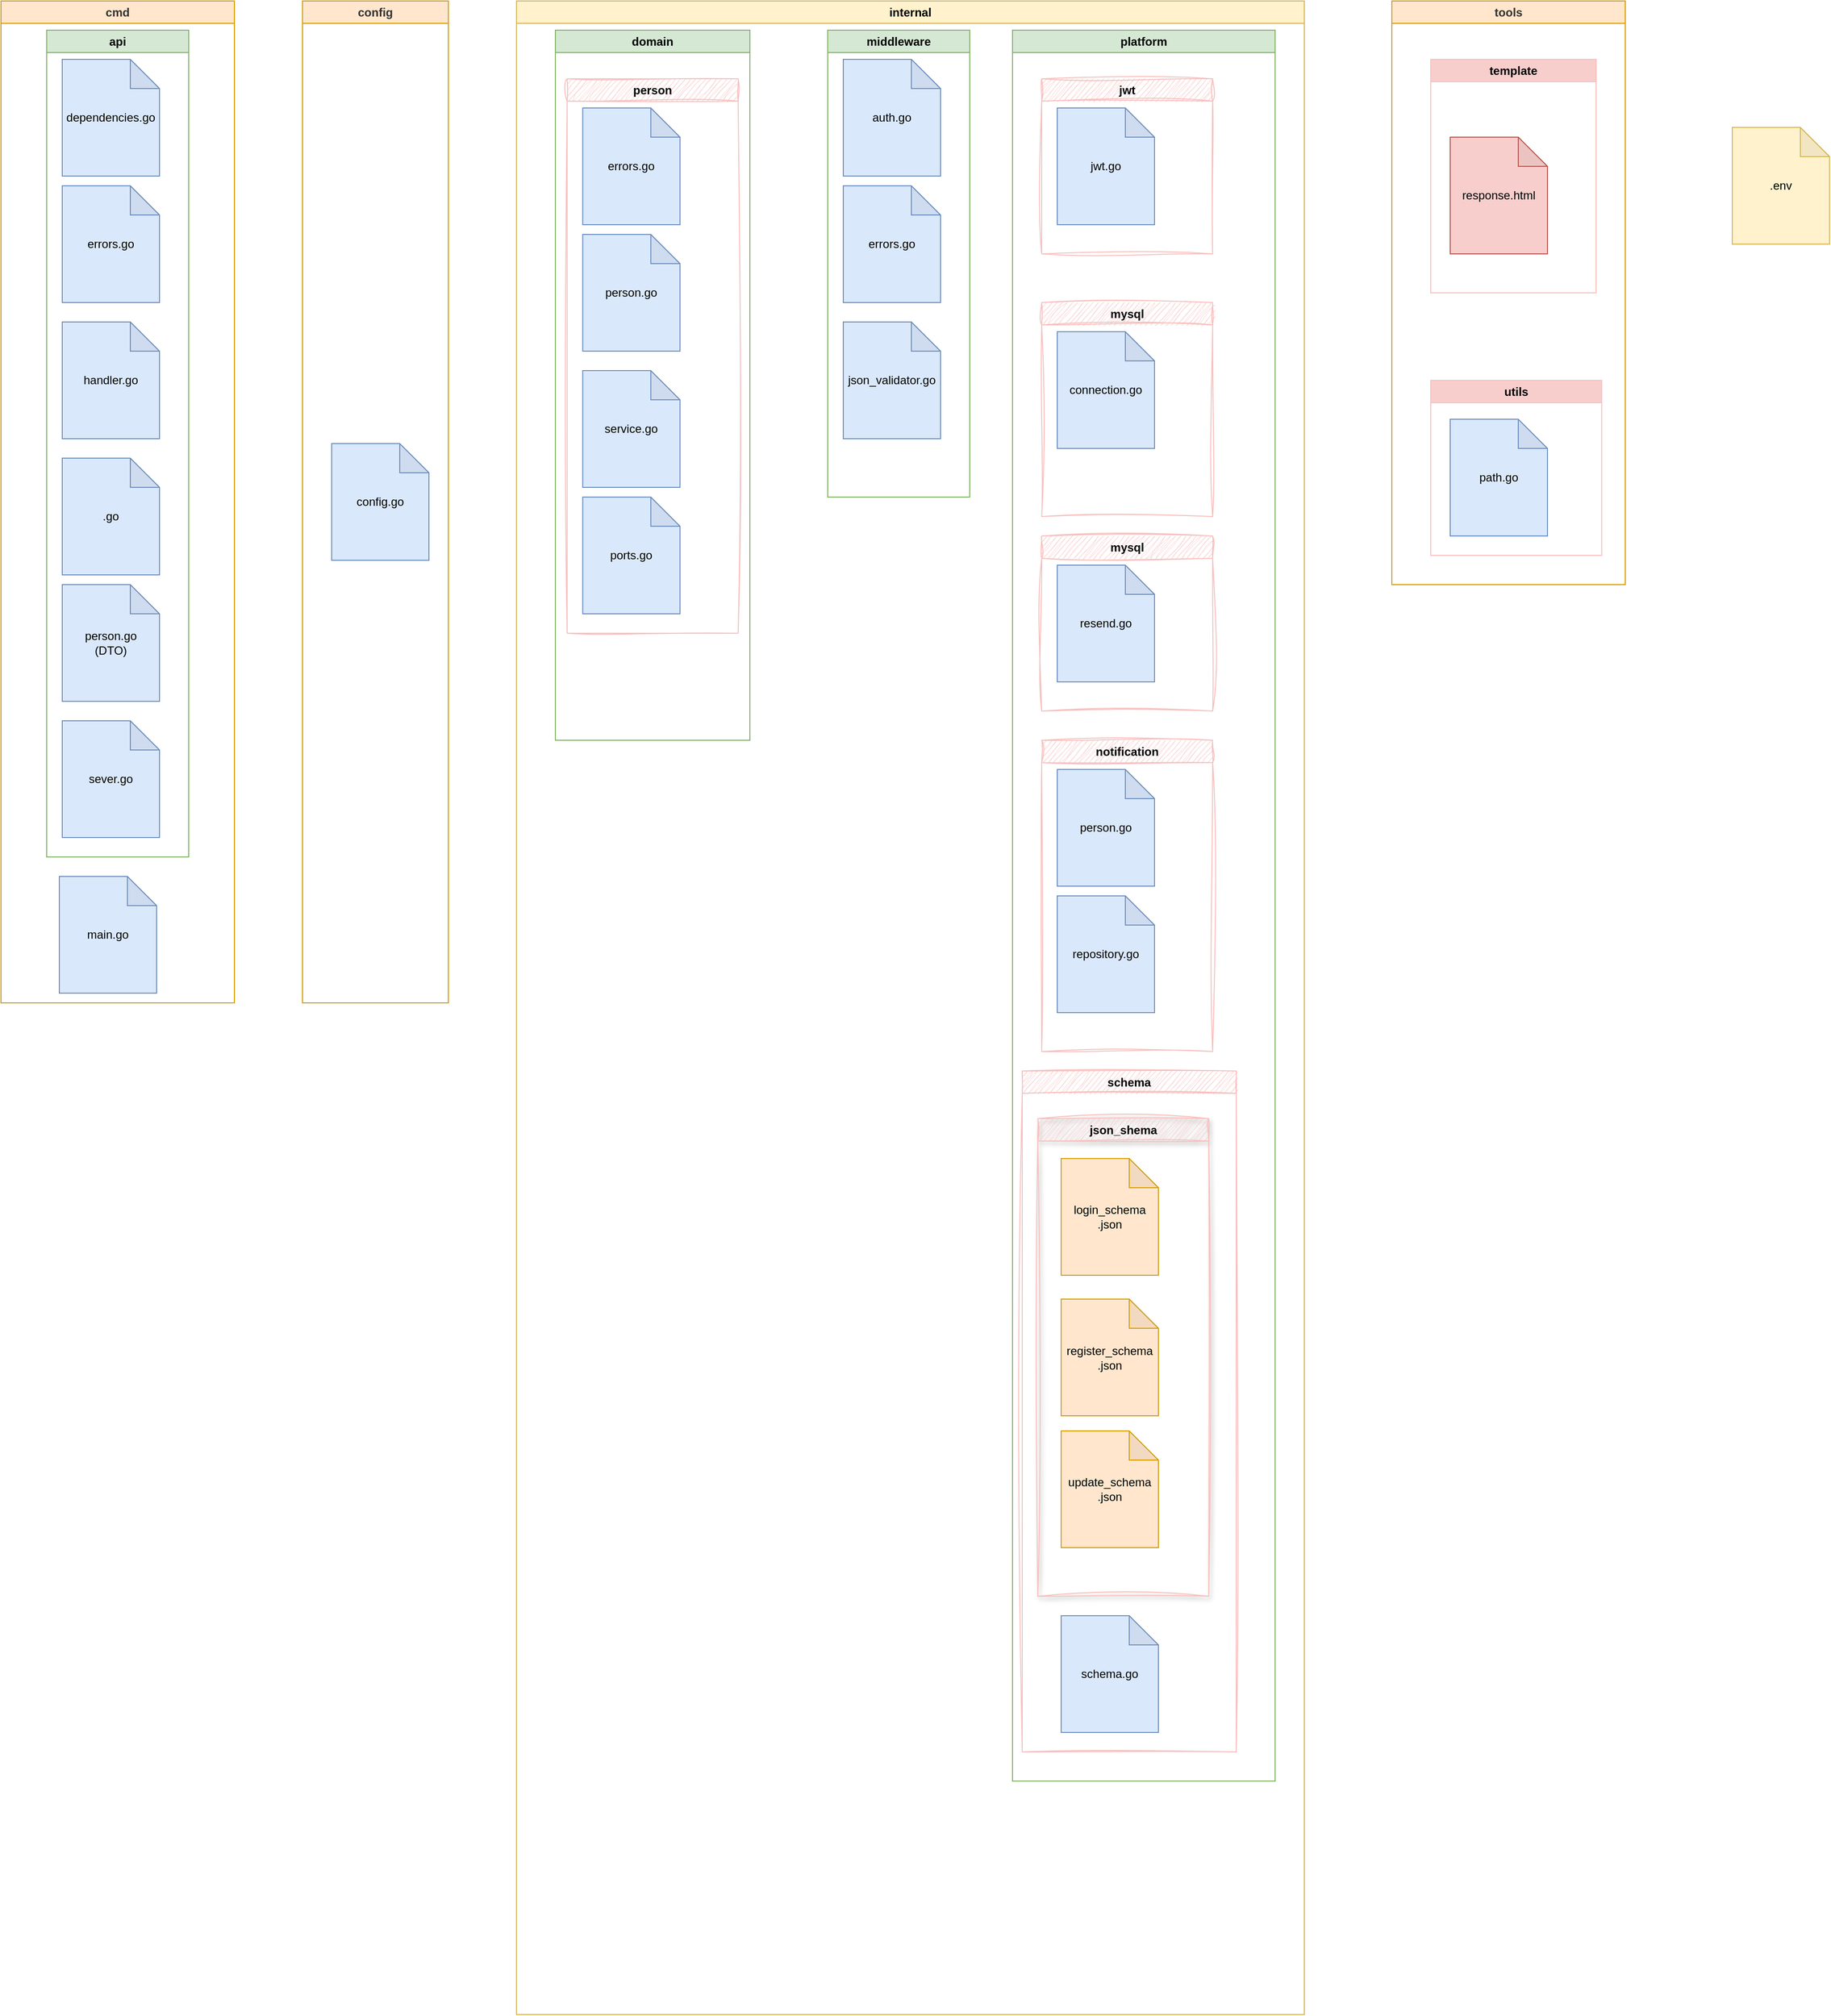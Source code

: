 <mxfile version="28.2.0">
  <diagram name="Página-1" id="e38UbT29Kqghq3w7yru9">
    <mxGraphModel dx="2783" dy="1394" grid="1" gridSize="10" guides="1" tooltips="1" connect="1" arrows="1" fold="1" page="1" pageScale="1" pageWidth="827" pageHeight="1169" math="0" shadow="0">
      <root>
        <mxCell id="0" />
        <mxCell id="1" parent="0" />
        <mxCell id="GW13eoubw-cd3XYsjpFc-3" value="cmd" style="swimlane;whiteSpace=wrap;html=1;fillColor=#ffe6cc;fontColor=#333333;strokeColor=#d79b00;gradientColor=none;swimlaneFillColor=default;" parent="1" vertex="1">
          <mxGeometry x="40" y="20" width="240" height="1030" as="geometry" />
        </mxCell>
        <mxCell id="GW13eoubw-cd3XYsjpFc-5" value="api" style="swimlane;whiteSpace=wrap;html=1;fillColor=#d5e8d4;strokeColor=#82b366;gradientColor=none;swimlaneFillColor=none;" parent="GW13eoubw-cd3XYsjpFc-3" vertex="1">
          <mxGeometry x="47" y="30" width="146" height="850" as="geometry">
            <mxRectangle x="47" y="30" width="60" height="30" as="alternateBounds" />
          </mxGeometry>
        </mxCell>
        <mxCell id="GW13eoubw-cd3XYsjpFc-6" value="dependencies.go" style="shape=note;whiteSpace=wrap;html=1;backgroundOutline=1;darkOpacity=0.05;fillColor=#dae8fc;strokeColor=#6c8ebf;" parent="GW13eoubw-cd3XYsjpFc-5" vertex="1">
          <mxGeometry x="16" y="30" width="100" height="120" as="geometry" />
        </mxCell>
        <mxCell id="GW13eoubw-cd3XYsjpFc-7" value="errors.go" style="shape=note;whiteSpace=wrap;html=1;backgroundOutline=1;darkOpacity=0.05;fillColor=#dae8fc;strokeColor=#6c8ebf;" parent="GW13eoubw-cd3XYsjpFc-5" vertex="1">
          <mxGeometry x="16" y="160" width="100" height="120" as="geometry" />
        </mxCell>
        <mxCell id="GW13eoubw-cd3XYsjpFc-8" value="handler.go" style="shape=note;whiteSpace=wrap;html=1;backgroundOutline=1;darkOpacity=0.05;fillColor=#dae8fc;strokeColor=#6c8ebf;" parent="GW13eoubw-cd3XYsjpFc-5" vertex="1">
          <mxGeometry x="16" y="300" width="100" height="120" as="geometry" />
        </mxCell>
        <mxCell id="GW13eoubw-cd3XYsjpFc-12" value="sever.go" style="shape=note;whiteSpace=wrap;html=1;backgroundOutline=1;darkOpacity=0.05;fillColor=#dae8fc;strokeColor=#6c8ebf;" parent="GW13eoubw-cd3XYsjpFc-5" vertex="1">
          <mxGeometry x="16" y="710" width="100" height="120" as="geometry" />
        </mxCell>
        <mxCell id="GW13eoubw-cd3XYsjpFc-11" value="person.go&lt;div&gt;(DTO)&lt;/div&gt;" style="shape=note;whiteSpace=wrap;html=1;backgroundOutline=1;darkOpacity=0.05;fillColor=#dae8fc;strokeColor=#6c8ebf;" parent="GW13eoubw-cd3XYsjpFc-5" vertex="1">
          <mxGeometry x="16" y="570" width="100" height="120" as="geometry" />
        </mxCell>
        <mxCell id="5akqq3fyf1NxBz5ScIn9-38" value=".go" style="shape=note;whiteSpace=wrap;html=1;backgroundOutline=1;darkOpacity=0.05;fillColor=#dae8fc;strokeColor=#6c8ebf;" parent="GW13eoubw-cd3XYsjpFc-5" vertex="1">
          <mxGeometry x="16" y="440" width="100" height="120" as="geometry" />
        </mxCell>
        <mxCell id="GW13eoubw-cd3XYsjpFc-4" value="main.go" style="shape=note;whiteSpace=wrap;html=1;backgroundOutline=1;darkOpacity=0.05;fillColor=#dae8fc;strokeColor=#6c8ebf;" parent="GW13eoubw-cd3XYsjpFc-3" vertex="1">
          <mxGeometry x="60" y="900" width="100" height="120" as="geometry" />
        </mxCell>
        <mxCell id="GW13eoubw-cd3XYsjpFc-14" value="config" style="swimlane;whiteSpace=wrap;html=1;fillColor=#ffe6cc;fontColor=#333333;strokeColor=#d79b00;swimlaneFillColor=default;" parent="1" vertex="1">
          <mxGeometry x="350" y="20" width="150" height="1030" as="geometry" />
        </mxCell>
        <mxCell id="GW13eoubw-cd3XYsjpFc-21" value="config.go" style="shape=note;whiteSpace=wrap;html=1;backgroundOutline=1;darkOpacity=0.05;fillColor=#dae8fc;strokeColor=#6c8ebf;" parent="GW13eoubw-cd3XYsjpFc-14" vertex="1">
          <mxGeometry x="30" y="455" width="100" height="120" as="geometry" />
        </mxCell>
        <mxCell id="GW13eoubw-cd3XYsjpFc-25" value="internal" style="swimlane;whiteSpace=wrap;html=1;fillColor=#fff2cc;strokeColor=#d6b656;swimlaneFillColor=default;" parent="1" vertex="1">
          <mxGeometry x="570" y="20" width="810" height="2070" as="geometry" />
        </mxCell>
        <mxCell id="GW13eoubw-cd3XYsjpFc-26" value="domain" style="swimlane;whiteSpace=wrap;html=1;fillColor=#d5e8d4;strokeColor=#82b366;" parent="GW13eoubw-cd3XYsjpFc-25" vertex="1">
          <mxGeometry x="40" y="30" width="200" height="730" as="geometry">
            <mxRectangle x="47" y="30" width="80" height="30" as="alternateBounds" />
          </mxGeometry>
        </mxCell>
        <mxCell id="4H_xA333mF8L2NYDEQ_P-5" value="person" style="swimlane;whiteSpace=wrap;html=1;fillColor=#f8cecc;strokeColor=light-dark(#f8c0be, #d7817e);rounded=0;shadow=0;glass=0;swimlaneLine=1;sketch=1;curveFitting=1;jiggle=2;" parent="GW13eoubw-cd3XYsjpFc-26" vertex="1">
          <mxGeometry x="12.13" y="50" width="175.75" height="570" as="geometry">
            <mxRectangle x="12.13" y="50" width="80" height="30" as="alternateBounds" />
          </mxGeometry>
        </mxCell>
        <mxCell id="4H_xA333mF8L2NYDEQ_P-6" value="errors.go" style="shape=note;whiteSpace=wrap;html=1;backgroundOutline=1;darkOpacity=0.05;fillColor=#dae8fc;strokeColor=#6c8ebf;" parent="4H_xA333mF8L2NYDEQ_P-5" vertex="1">
          <mxGeometry x="16" y="30" width="100" height="120" as="geometry" />
        </mxCell>
        <mxCell id="4H_xA333mF8L2NYDEQ_P-7" value="person.go" style="shape=note;whiteSpace=wrap;html=1;backgroundOutline=1;darkOpacity=0.05;fillColor=#dae8fc;strokeColor=#6c8ebf;" parent="4H_xA333mF8L2NYDEQ_P-5" vertex="1">
          <mxGeometry x="16" y="160" width="100" height="120" as="geometry" />
        </mxCell>
        <mxCell id="4H_xA333mF8L2NYDEQ_P-8" value="service.go" style="shape=note;whiteSpace=wrap;html=1;backgroundOutline=1;darkOpacity=0.05;fillColor=#dae8fc;strokeColor=#6c8ebf;" parent="4H_xA333mF8L2NYDEQ_P-5" vertex="1">
          <mxGeometry x="16" y="300" width="100" height="120" as="geometry" />
        </mxCell>
        <mxCell id="JWH54APCGMhIBtEqDtqp-1" value="ports.go" style="shape=note;whiteSpace=wrap;html=1;backgroundOutline=1;darkOpacity=0.05;fillColor=#dae8fc;strokeColor=#6c8ebf;" vertex="1" parent="4H_xA333mF8L2NYDEQ_P-5">
          <mxGeometry x="16" y="430" width="100" height="120" as="geometry" />
        </mxCell>
        <mxCell id="GW13eoubw-cd3XYsjpFc-42" value="middleware" style="swimlane;whiteSpace=wrap;html=1;fillColor=#d5e8d4;strokeColor=#82b366;" parent="GW13eoubw-cd3XYsjpFc-25" vertex="1">
          <mxGeometry x="320" y="30" width="146" height="480" as="geometry" />
        </mxCell>
        <mxCell id="GW13eoubw-cd3XYsjpFc-43" value="auth.go" style="shape=note;whiteSpace=wrap;html=1;backgroundOutline=1;darkOpacity=0.05;fillColor=#dae8fc;strokeColor=#6c8ebf;" parent="GW13eoubw-cd3XYsjpFc-42" vertex="1">
          <mxGeometry x="16" y="30" width="100" height="120" as="geometry" />
        </mxCell>
        <mxCell id="GW13eoubw-cd3XYsjpFc-44" value="errors.go" style="shape=note;whiteSpace=wrap;html=1;backgroundOutline=1;darkOpacity=0.05;fillColor=#dae8fc;strokeColor=#6c8ebf;" parent="GW13eoubw-cd3XYsjpFc-42" vertex="1">
          <mxGeometry x="16" y="160" width="100" height="120" as="geometry" />
        </mxCell>
        <mxCell id="GW13eoubw-cd3XYsjpFc-45" value="json_validator.go" style="shape=note;whiteSpace=wrap;html=1;backgroundOutline=1;darkOpacity=0.05;fillColor=#dae8fc;strokeColor=#6c8ebf;" parent="GW13eoubw-cd3XYsjpFc-42" vertex="1">
          <mxGeometry x="16" y="300" width="100" height="120" as="geometry" />
        </mxCell>
        <mxCell id="GW13eoubw-cd3XYsjpFc-48" value="platform" style="swimlane;whiteSpace=wrap;html=1;fillColor=#d5e8d4;strokeColor=#82b366;" parent="GW13eoubw-cd3XYsjpFc-25" vertex="1">
          <mxGeometry x="510" y="30" width="270" height="1800" as="geometry" />
        </mxCell>
        <mxCell id="5akqq3fyf1NxBz5ScIn9-6" value="jwt" style="swimlane;whiteSpace=wrap;html=1;fillColor=#f8cecc;strokeColor=light-dark(#f8c0be, #d7817e);rounded=0;shadow=0;glass=0;swimlaneLine=1;sketch=1;curveFitting=1;jiggle=2;" parent="GW13eoubw-cd3XYsjpFc-48" vertex="1">
          <mxGeometry x="30" y="50" width="175.75" height="180" as="geometry">
            <mxRectangle x="12.13" y="50" width="80" height="30" as="alternateBounds" />
          </mxGeometry>
        </mxCell>
        <mxCell id="5akqq3fyf1NxBz5ScIn9-7" value="jwt.go" style="shape=note;whiteSpace=wrap;html=1;backgroundOutline=1;darkOpacity=0.05;fillColor=#dae8fc;strokeColor=#6c8ebf;" parent="5akqq3fyf1NxBz5ScIn9-6" vertex="1">
          <mxGeometry x="16" y="30" width="100" height="120" as="geometry" />
        </mxCell>
        <mxCell id="5akqq3fyf1NxBz5ScIn9-10" value="mysql" style="swimlane;whiteSpace=wrap;html=1;fillColor=#f8cecc;strokeColor=light-dark(#f8c0be, #d7817e);rounded=0;shadow=0;glass=0;swimlaneLine=1;sketch=1;curveFitting=1;jiggle=2;" parent="GW13eoubw-cd3XYsjpFc-48" vertex="1">
          <mxGeometry x="30" y="280" width="175.75" height="220" as="geometry">
            <mxRectangle x="12.13" y="50" width="80" height="30" as="alternateBounds" />
          </mxGeometry>
        </mxCell>
        <mxCell id="5akqq3fyf1NxBz5ScIn9-11" value="connection.go" style="shape=note;whiteSpace=wrap;html=1;backgroundOutline=1;darkOpacity=0.05;fillColor=#dae8fc;strokeColor=#6c8ebf;" parent="5akqq3fyf1NxBz5ScIn9-10" vertex="1">
          <mxGeometry x="16" y="30" width="100" height="120" as="geometry" />
        </mxCell>
        <mxCell id="5akqq3fyf1NxBz5ScIn9-14" value="mysql" style="swimlane;whiteSpace=wrap;html=1;fillColor=#f8cecc;strokeColor=light-dark(#f8c0be, #d7817e);rounded=0;shadow=0;glass=0;swimlaneLine=1;sketch=1;curveFitting=1;jiggle=2;" parent="GW13eoubw-cd3XYsjpFc-48" vertex="1">
          <mxGeometry x="30" y="520" width="175.75" height="180" as="geometry">
            <mxRectangle x="12.13" y="50" width="80" height="30" as="alternateBounds" />
          </mxGeometry>
        </mxCell>
        <mxCell id="5akqq3fyf1NxBz5ScIn9-15" value="resend.go" style="shape=note;whiteSpace=wrap;html=1;backgroundOutline=1;darkOpacity=0.05;fillColor=#dae8fc;strokeColor=#6c8ebf;" parent="5akqq3fyf1NxBz5ScIn9-14" vertex="1">
          <mxGeometry x="16" y="30" width="100" height="120" as="geometry" />
        </mxCell>
        <mxCell id="5akqq3fyf1NxBz5ScIn9-18" value="notification" style="swimlane;whiteSpace=wrap;html=1;fillColor=#f8cecc;strokeColor=light-dark(#f8c0be, #d7817e);rounded=0;shadow=0;glass=0;swimlaneLine=1;sketch=1;curveFitting=1;jiggle=2;" parent="GW13eoubw-cd3XYsjpFc-48" vertex="1">
          <mxGeometry x="30" y="730" width="175.75" height="320" as="geometry">
            <mxRectangle x="12.13" y="50" width="80" height="30" as="alternateBounds" />
          </mxGeometry>
        </mxCell>
        <mxCell id="5akqq3fyf1NxBz5ScIn9-19" value="person.go" style="shape=note;whiteSpace=wrap;html=1;backgroundOutline=1;darkOpacity=0.05;fillColor=#dae8fc;strokeColor=#6c8ebf;" parent="5akqq3fyf1NxBz5ScIn9-18" vertex="1">
          <mxGeometry x="16" y="30" width="100" height="120" as="geometry" />
        </mxCell>
        <mxCell id="5akqq3fyf1NxBz5ScIn9-20" value="repository.go" style="shape=note;whiteSpace=wrap;html=1;backgroundOutline=1;darkOpacity=0.05;fillColor=#dae8fc;strokeColor=#6c8ebf;" parent="5akqq3fyf1NxBz5ScIn9-18" vertex="1">
          <mxGeometry x="16" y="160" width="100" height="120" as="geometry" />
        </mxCell>
        <mxCell id="5akqq3fyf1NxBz5ScIn9-22" value="schema" style="swimlane;whiteSpace=wrap;html=1;fillColor=#f8cecc;strokeColor=light-dark(#f8c0be, #d7817e);rounded=0;shadow=0;glass=0;swimlaneLine=1;sketch=1;curveFitting=1;jiggle=2;" parent="GW13eoubw-cd3XYsjpFc-48" vertex="1">
          <mxGeometry x="10" y="1070" width="220" height="700" as="geometry">
            <mxRectangle x="12.13" y="50" width="80" height="30" as="alternateBounds" />
          </mxGeometry>
        </mxCell>
        <mxCell id="5akqq3fyf1NxBz5ScIn9-25" value="json_shema" style="swimlane;whiteSpace=wrap;html=1;fillColor=#f8cecc;strokeColor=light-dark(#f8c0be, #d7817e);rounded=0;shadow=1;glass=0;swimlaneLine=1;sketch=1;curveFitting=1;jiggle=2;gradientColor=none;swimlaneFillColor=none;" parent="5akqq3fyf1NxBz5ScIn9-22" vertex="1">
          <mxGeometry x="16" y="49" width="175.75" height="491" as="geometry">
            <mxRectangle x="12.13" y="50" width="80" height="30" as="alternateBounds" />
          </mxGeometry>
        </mxCell>
        <mxCell id="5akqq3fyf1NxBz5ScIn9-26" value="login_schema&lt;div&gt;.json&lt;/div&gt;" style="shape=note;whiteSpace=wrap;html=1;backgroundOutline=1;darkOpacity=0.05;fillColor=#ffe6cc;strokeColor=#d79b00;" parent="5akqq3fyf1NxBz5ScIn9-25" vertex="1">
          <mxGeometry x="24" y="41" width="100" height="120" as="geometry" />
        </mxCell>
        <mxCell id="5akqq3fyf1NxBz5ScIn9-27" value="register_schema&lt;div&gt;.json&lt;/div&gt;" style="shape=note;whiteSpace=wrap;html=1;backgroundOutline=1;darkOpacity=0.05;fillColor=#ffe6cc;strokeColor=#d79b00;" parent="5akqq3fyf1NxBz5ScIn9-25" vertex="1">
          <mxGeometry x="24" y="185.5" width="100" height="120" as="geometry" />
        </mxCell>
        <mxCell id="5akqq3fyf1NxBz5ScIn9-28" value="update_schema&lt;div&gt;.json&lt;/div&gt;" style="shape=note;whiteSpace=wrap;html=1;backgroundOutline=1;darkOpacity=0.05;fillColor=#ffe6cc;strokeColor=#d79b00;" parent="5akqq3fyf1NxBz5ScIn9-25" vertex="1">
          <mxGeometry x="24" y="321" width="100" height="120" as="geometry" />
        </mxCell>
        <mxCell id="5akqq3fyf1NxBz5ScIn9-29" value="schema.go" style="shape=note;whiteSpace=wrap;html=1;backgroundOutline=1;darkOpacity=0.05;fillColor=#dae8fc;strokeColor=#6c8ebf;" parent="5akqq3fyf1NxBz5ScIn9-22" vertex="1">
          <mxGeometry x="40" y="560" width="100" height="120" as="geometry" />
        </mxCell>
        <mxCell id="5akqq3fyf1NxBz5ScIn9-30" value="tools" style="swimlane;whiteSpace=wrap;html=1;fillColor=#ffe6cc;fontColor=#333333;strokeColor=#d79b00;gradientColor=none;swimlaneFillColor=default;" parent="1" vertex="1">
          <mxGeometry x="1470" y="20" width="240" height="600" as="geometry" />
        </mxCell>
        <mxCell id="5akqq3fyf1NxBz5ScIn9-47" value="utils" style="swimlane;whiteSpace=wrap;html=1;fillColor=#f8cecc;strokeColor=light-dark(#f8c0be, #d7817e);rounded=0;shadow=0;glass=0;swimlaneLine=1;" parent="5akqq3fyf1NxBz5ScIn9-30" vertex="1">
          <mxGeometry x="40.0" y="390" width="175.75" height="180" as="geometry">
            <mxRectangle x="12.13" y="50" width="80" height="30" as="alternateBounds" />
          </mxGeometry>
        </mxCell>
        <mxCell id="5akqq3fyf1NxBz5ScIn9-48" value="path.go" style="shape=note;whiteSpace=wrap;html=1;backgroundOutline=1;darkOpacity=0.05;fillColor=#dae8fc;strokeColor=#6c8ebf;" parent="5akqq3fyf1NxBz5ScIn9-47" vertex="1">
          <mxGeometry x="20" y="40" width="100" height="120" as="geometry" />
        </mxCell>
        <mxCell id="5akqq3fyf1NxBz5ScIn9-49" value="template" style="swimlane;whiteSpace=wrap;html=1;fillColor=#f8cecc;strokeColor=light-dark(#f8c0be, #d7817e);rounded=0;shadow=0;glass=0;swimlaneLine=1;" parent="5akqq3fyf1NxBz5ScIn9-30" vertex="1">
          <mxGeometry x="40" y="60" width="170" height="240" as="geometry">
            <mxRectangle x="12.13" y="50" width="80" height="30" as="alternateBounds" />
          </mxGeometry>
        </mxCell>
        <mxCell id="5akqq3fyf1NxBz5ScIn9-50" value="response.html" style="shape=note;whiteSpace=wrap;html=1;backgroundOutline=1;darkOpacity=0.05;fillColor=#f8cecc;strokeColor=#b85450;" parent="5akqq3fyf1NxBz5ScIn9-49" vertex="1">
          <mxGeometry x="20.0" y="80" width="100" height="120" as="geometry" />
        </mxCell>
        <mxCell id="5akqq3fyf1NxBz5ScIn9-51" value=".env" style="shape=note;whiteSpace=wrap;html=1;backgroundOutline=1;darkOpacity=0.05;fillColor=#fff2cc;strokeColor=#d6b656;" parent="1" vertex="1">
          <mxGeometry x="1820" y="150" width="100" height="120" as="geometry" />
        </mxCell>
      </root>
    </mxGraphModel>
  </diagram>
</mxfile>
